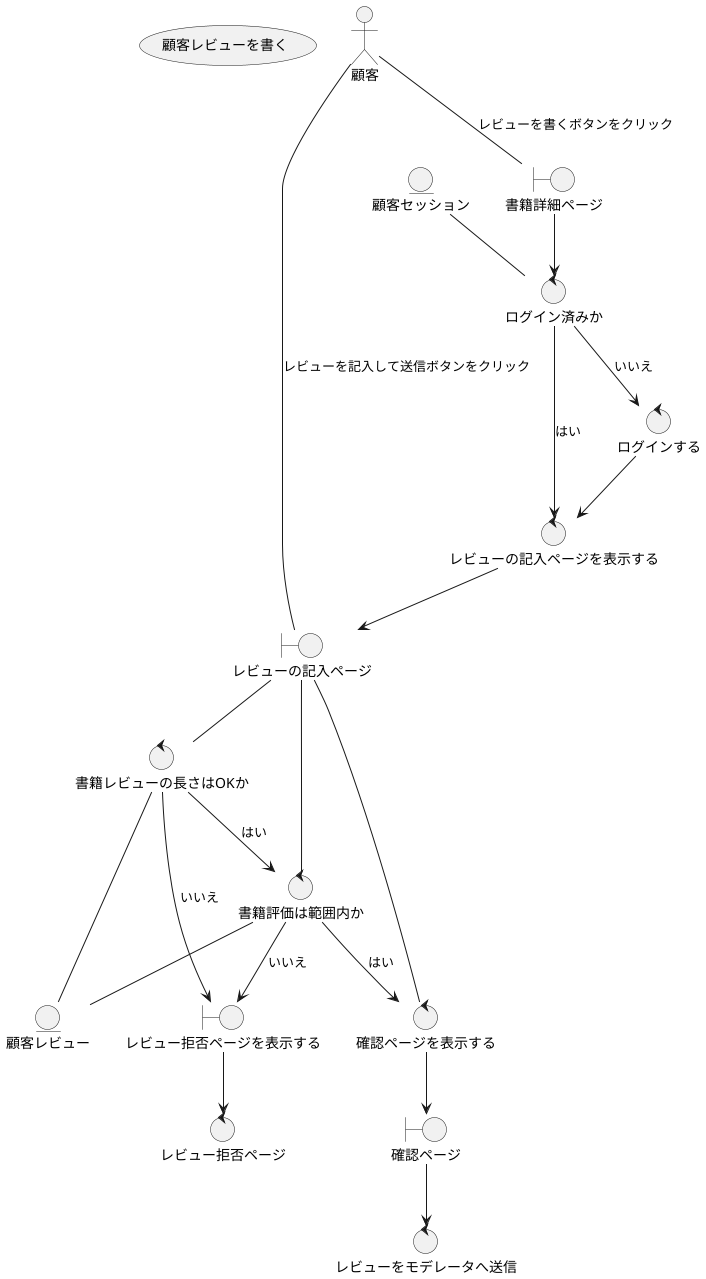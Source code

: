 @startuml

usecase 顧客レビューを書く

actor 顧客
boundary 書籍詳細ページ
entity 顧客セッション
control ログイン済みか
control ログインする
control レビューの記入ページを表示する
boundary レビューの記入ページ
entity 顧客レビュー
control 書籍レビューの長さはOKか
control 書籍評価は範囲内か
control レビュー拒否ページ
boundary レビュー拒否ページを表示する
control 確認ページを表示する
boundary 確認ページ
control レビューをモデレータへ送信

顧客 -- 書籍詳細ページ : レビューを書くボタンをクリック
書籍詳細ページ --> ログイン済みか
顧客セッション -- ログイン済みか
ログイン済みか --> ログインする : いいえ
ログインする --> レビューの記入ページを表示する
ログイン済みか --> レビューの記入ページを表示する : はい
レビューの記入ページを表示する --> レビューの記入ページ
顧客 -- レビューの記入ページ : レビューを記入して送信ボタンをクリック
レビューの記入ページ -- 書籍レビューの長さはOKか
書籍レビューの長さはOKか --> 書籍評価は範囲内か : はい
書籍レビューの長さはOKか --> レビュー拒否ページを表示する : いいえ
書籍レビューの長さはOKか -- 顧客レビュー
レビューの記入ページ -- 書籍評価は範囲内か
書籍評価は範囲内か --> 確認ページを表示する : はい
書籍評価は範囲内か --> レビュー拒否ページを表示する : いいえ
書籍評価は範囲内か -- 顧客レビュー
レビュー拒否ページを表示する --> レビュー拒否ページ
レビューの記入ページ -- 確認ページを表示する
確認ページを表示する --> 確認ページ
確認ページ --> レビューをモデレータへ送信

@enduml